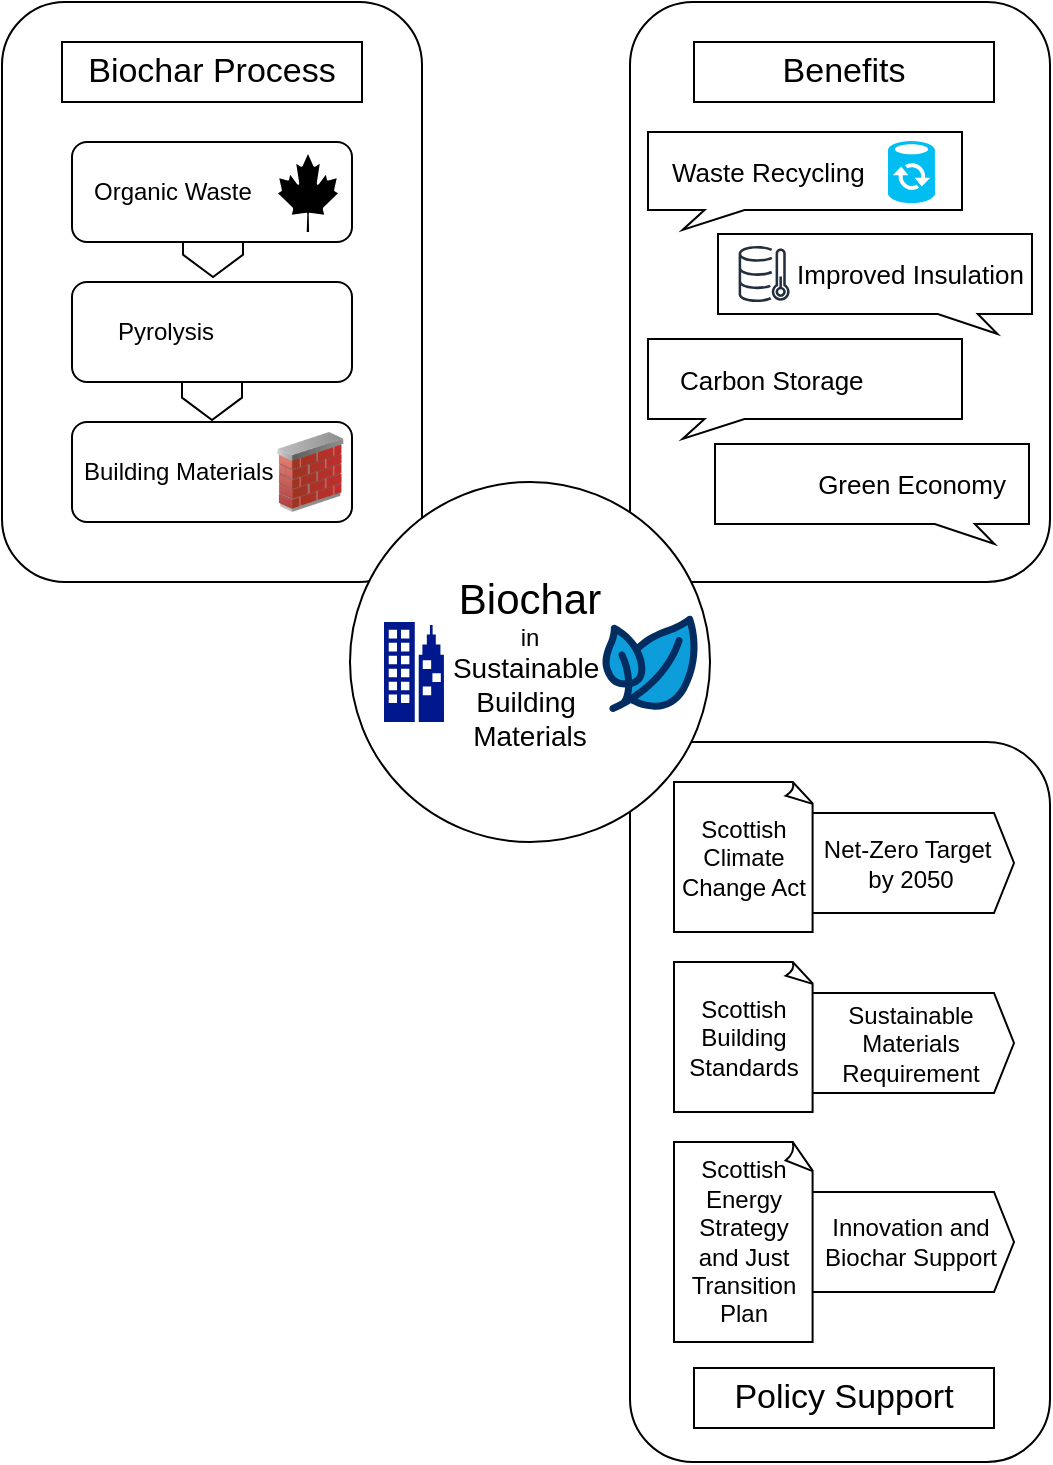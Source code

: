 <mxfile version="24.8.2">
  <diagram name="第 1 页" id="j_30NCowtK4b0P3ELQrv">
    <mxGraphModel dx="1213" dy="770" grid="1" gridSize="10" guides="1" tooltips="1" connect="1" arrows="1" fold="1" page="1" pageScale="1" pageWidth="827" pageHeight="1169" math="0" shadow="0">
      <root>
        <mxCell id="0" />
        <mxCell id="1" parent="0" />
        <mxCell id="CLI4j0MxpltVqXHwyUfP-47" value="" style="rounded=1;whiteSpace=wrap;html=1;" vertex="1" parent="1">
          <mxGeometry x="500" y="420" width="210" height="360" as="geometry" />
        </mxCell>
        <mxCell id="CLI4j0MxpltVqXHwyUfP-18" value="" style="rounded=1;whiteSpace=wrap;html=1;" vertex="1" parent="1">
          <mxGeometry x="500" y="50" width="210" height="290" as="geometry" />
        </mxCell>
        <mxCell id="CLI4j0MxpltVqXHwyUfP-4" value="" style="rounded=1;whiteSpace=wrap;html=1;" vertex="1" parent="1">
          <mxGeometry x="186" y="50" width="210" height="290" as="geometry" />
        </mxCell>
        <mxCell id="CLI4j0MxpltVqXHwyUfP-1" value="&lt;font style=&quot;font-size: 21px;&quot;&gt;Biochar&lt;/font&gt;&lt;div&gt;in&lt;/div&gt;&lt;div&gt;&lt;font style=&quot;font-size: 14px;&quot;&gt;Sustainable&amp;nbsp;&lt;/font&gt;&lt;/div&gt;&lt;div&gt;&lt;font style=&quot;font-size: 14px;&quot;&gt;Building&amp;nbsp;&lt;/font&gt;&lt;/div&gt;&lt;div&gt;&lt;font style=&quot;font-size: 14px;&quot;&gt;Materials&lt;/font&gt;&lt;/div&gt;" style="ellipse;whiteSpace=wrap;html=1;aspect=fixed;" vertex="1" parent="1">
          <mxGeometry x="360" y="290" width="180" height="180" as="geometry" />
        </mxCell>
        <mxCell id="CLI4j0MxpltVqXHwyUfP-21" value="&lt;font style=&quot;font-size: 17px;&quot;&gt;Benefits&lt;/font&gt;" style="rounded=0;whiteSpace=wrap;html=1;" vertex="1" parent="1">
          <mxGeometry x="532" y="70" width="150" height="30" as="geometry" />
        </mxCell>
        <mxCell id="CLI4j0MxpltVqXHwyUfP-17" value="" style="html=1;shadow=0;dashed=0;align=center;verticalAlign=middle;shape=mxgraph.arrows2.arrow;dy=0;dx=11.17;notch=0;rotation=90;" vertex="1" parent="1">
          <mxGeometry x="279" y="232" width="24" height="30" as="geometry" />
        </mxCell>
        <mxCell id="CLI4j0MxpltVqXHwyUfP-16" value="" style="html=1;shadow=0;dashed=0;align=center;verticalAlign=middle;shape=mxgraph.arrows2.arrow;dy=0;dx=11.17;notch=0;rotation=90;" vertex="1" parent="1">
          <mxGeometry x="282.5" y="163.5" width="18" height="30" as="geometry" />
        </mxCell>
        <mxCell id="CLI4j0MxpltVqXHwyUfP-2" value="" style="sketch=0;aspect=fixed;pointerEvents=1;shadow=0;dashed=0;html=1;strokeColor=none;labelPosition=center;verticalLabelPosition=bottom;verticalAlign=top;align=center;fillColor=#00188D;shape=mxgraph.azure.enterprise" vertex="1" parent="1">
          <mxGeometry x="377" y="360" width="30" height="50" as="geometry" />
        </mxCell>
        <mxCell id="CLI4j0MxpltVqXHwyUfP-3" value="" style="verticalLabelPosition=bottom;aspect=fixed;html=1;shape=mxgraph.salesforce.sustainability;" vertex="1" parent="1">
          <mxGeometry x="485" y="356" width="50" height="50" as="geometry" />
        </mxCell>
        <mxCell id="CLI4j0MxpltVqXHwyUfP-5" value="&lt;font style=&quot;font-size: 17px;&quot;&gt;Biochar Process&lt;/font&gt;" style="rounded=0;whiteSpace=wrap;html=1;" vertex="1" parent="1">
          <mxGeometry x="216" y="70" width="150" height="30" as="geometry" />
        </mxCell>
        <mxCell id="CLI4j0MxpltVqXHwyUfP-6" value="Organic Waste" style="rounded=1;whiteSpace=wrap;html=1;align=left;spacingLeft=9;" vertex="1" parent="1">
          <mxGeometry x="221" y="120" width="140" height="50" as="geometry" />
        </mxCell>
        <mxCell id="CLI4j0MxpltVqXHwyUfP-7" value="" style="shape=mxgraph.signs.nature.maple_leaf;html=1;pointerEvents=1;fillColor=#000000;strokeColor=none;verticalLabelPosition=bottom;verticalAlign=top;align=center;" vertex="1" parent="1">
          <mxGeometry x="324" y="126" width="30" height="39" as="geometry" />
        </mxCell>
        <mxCell id="CLI4j0MxpltVqXHwyUfP-8" value="Pyrolysis" style="rounded=1;whiteSpace=wrap;html=1;align=left;spacingLeft=21;" vertex="1" parent="1">
          <mxGeometry x="221" y="190" width="140" height="50" as="geometry" />
        </mxCell>
        <mxCell id="CLI4j0MxpltVqXHwyUfP-10" value="" style="shape=image;html=1;verticalAlign=top;verticalLabelPosition=bottom;labelBackgroundColor=#ffffff;imageAspect=0;aspect=fixed;image=https://cdn2.iconfinder.com/data/icons/circle-icons-1/64/flame-128.png" vertex="1" parent="1">
          <mxGeometry x="319.5" y="195.5" width="39" height="39" as="geometry" />
        </mxCell>
        <mxCell id="CLI4j0MxpltVqXHwyUfP-11" value="Building Materials" style="rounded=1;whiteSpace=wrap;html=1;align=left;spacingLeft=4;" vertex="1" parent="1">
          <mxGeometry x="221" y="260" width="140" height="50" as="geometry" />
        </mxCell>
        <mxCell id="CLI4j0MxpltVqXHwyUfP-9" value="" style="image;html=1;image=img/lib/clip_art/networking/Firewall_02_128x128.png" vertex="1" parent="1">
          <mxGeometry x="319.5" y="265" width="41.5" height="40" as="geometry" />
        </mxCell>
        <mxCell id="CLI4j0MxpltVqXHwyUfP-32" value="&lt;span style=&quot;font-size: 13px;&quot;&gt;Carbon Storage&lt;/span&gt;" style="shape=callout;whiteSpace=wrap;html=1;perimeter=calloutPerimeter;position2=0.11;size=10;position=0.18;align=left;spacingLeft=14;fontSize=13;" vertex="1" parent="1">
          <mxGeometry x="509" y="218.5" width="157" height="50" as="geometry" />
        </mxCell>
        <mxCell id="CLI4j0MxpltVqXHwyUfP-29" value="" style="shape=image;html=1;verticalAlign=top;verticalLabelPosition=bottom;labelBackgroundColor=#ffffff;imageAspect=0;aspect=fixed;image=https://cdn4.iconfinder.com/data/icons/free-glyph-christmas-icons/24/Christmas_Tree-128.png" vertex="1" parent="1">
          <mxGeometry x="623" y="221" width="33" height="33" as="geometry" />
        </mxCell>
        <mxCell id="CLI4j0MxpltVqXHwyUfP-34" value="Waste Recycling" style="shape=callout;whiteSpace=wrap;html=1;perimeter=calloutPerimeter;position2=0.11;size=10;position=0.18;align=left;spacingLeft=10;fontSize=13;" vertex="1" parent="1">
          <mxGeometry x="509" y="115" width="157" height="49" as="geometry" />
        </mxCell>
        <mxCell id="CLI4j0MxpltVqXHwyUfP-36" value="" style="verticalLabelPosition=bottom;html=1;verticalAlign=top;align=center;strokeColor=none;fillColor=#00BEF2;shape=mxgraph.azure.sql_datasync;" vertex="1" parent="1">
          <mxGeometry x="629" y="119.5" width="23.5" height="31" as="geometry" />
        </mxCell>
        <mxCell id="CLI4j0MxpltVqXHwyUfP-38" value="Improved Insulation" style="shape=callout;whiteSpace=wrap;html=1;perimeter=calloutPerimeter;position2=0.89;size=10;position=0.7;align=right;spacingLeft=0;fontSize=13;base=20;spacingRight=2;" vertex="1" parent="1">
          <mxGeometry x="544" y="166" width="157" height="50" as="geometry" />
        </mxCell>
        <mxCell id="CLI4j0MxpltVqXHwyUfP-40" value="" style="sketch=0;outlineConnect=0;fontColor=#232F3E;gradientColor=none;fillColor=#232F3D;strokeColor=none;dashed=0;verticalLabelPosition=bottom;verticalAlign=top;align=center;html=1;fontSize=12;fontStyle=0;aspect=fixed;pointerEvents=1;shape=mxgraph.aws4.cold_storage;" vertex="1" parent="1">
          <mxGeometry x="554.31" y="172" width="25.49" height="28" as="geometry" />
        </mxCell>
        <mxCell id="CLI4j0MxpltVqXHwyUfP-41" value="Green Economy" style="shape=callout;whiteSpace=wrap;html=1;perimeter=calloutPerimeter;position2=0.89;size=10;position=0.7;align=right;spacingLeft=0;fontSize=13;base=20;spacingRight=10;" vertex="1" parent="1">
          <mxGeometry x="542.5" y="271" width="157" height="50" as="geometry" />
        </mxCell>
        <mxCell id="CLI4j0MxpltVqXHwyUfP-45" value="" style="shape=image;html=1;verticalAlign=top;verticalLabelPosition=bottom;labelBackgroundColor=#ffffff;imageAspect=0;aspect=fixed;image=https://cdn1.iconfinder.com/data/icons/unicons-line-vol-1/24/bitcoin-128.png" vertex="1" parent="1">
          <mxGeometry x="550.55" y="277" width="33" height="33" as="geometry" />
        </mxCell>
        <mxCell id="CLI4j0MxpltVqXHwyUfP-48" value="&lt;font style=&quot;font-size: 17px;&quot;&gt;Policy Support&lt;/font&gt;" style="rounded=0;whiteSpace=wrap;html=1;" vertex="1" parent="1">
          <mxGeometry x="532" y="733" width="150" height="30" as="geometry" />
        </mxCell>
        <mxCell id="CLI4j0MxpltVqXHwyUfP-61" value="&lt;span style=&quot;text-wrap-mode: wrap;&quot;&gt;Net-Zero Target&amp;nbsp;&lt;/span&gt;&lt;div&gt;&lt;span style=&quot;text-wrap-mode: wrap;&quot;&gt;by 2050&lt;/span&gt;&lt;/div&gt;" style="html=1;shadow=0;dashed=0;align=center;verticalAlign=middle;shape=mxgraph.arrows2.arrow;dy=0;dx=10;notch=0;whiteSpace=wrap;" vertex="1" parent="1">
          <mxGeometry x="587.5" y="455.5" width="104.5" height="50" as="geometry" />
        </mxCell>
        <mxCell id="CLI4j0MxpltVqXHwyUfP-57" value="Scottish Climate Change Act" style="whiteSpace=wrap;html=1;shape=mxgraph.basic.document" vertex="1" parent="1">
          <mxGeometry x="522" y="440" width="70" height="75" as="geometry" />
        </mxCell>
        <mxCell id="CLI4j0MxpltVqXHwyUfP-62" value="Sustainable Materials Requirement" style="html=1;shadow=0;dashed=0;align=center;verticalAlign=middle;shape=mxgraph.arrows2.arrow;dy=0;dx=10;notch=0;whiteSpace=wrap;" vertex="1" parent="1">
          <mxGeometry x="587.5" y="545.5" width="104.5" height="50" as="geometry" />
        </mxCell>
        <mxCell id="CLI4j0MxpltVqXHwyUfP-63" value="Scottish Building Standards" style="whiteSpace=wrap;html=1;shape=mxgraph.basic.document" vertex="1" parent="1">
          <mxGeometry x="522" y="530" width="70" height="75" as="geometry" />
        </mxCell>
        <mxCell id="CLI4j0MxpltVqXHwyUfP-64" value="Innovation and Biochar Support" style="html=1;shadow=0;dashed=0;align=center;verticalAlign=middle;shape=mxgraph.arrows2.arrow;dy=0;dx=10;notch=0;whiteSpace=wrap;" vertex="1" parent="1">
          <mxGeometry x="587.5" y="645" width="104.5" height="50" as="geometry" />
        </mxCell>
        <mxCell id="CLI4j0MxpltVqXHwyUfP-65" value="Scottish Energy Strategy and Just Transition Plan" style="whiteSpace=wrap;html=1;shape=mxgraph.basic.document" vertex="1" parent="1">
          <mxGeometry x="522" y="620" width="70" height="100" as="geometry" />
        </mxCell>
        <mxCell id="CLI4j0MxpltVqXHwyUfP-75" value="" style="shape=image;html=1;verticalAlign=top;verticalLabelPosition=bottom;labelBackgroundColor=#ffffff;imageAspect=0;aspect=fixed;image=https://cdn2.iconfinder.com/data/icons/flags_gosquared/64/Scotland_flat.png" vertex="1" parent="1">
          <mxGeometry x="583.55" y="495" width="35" height="35" as="geometry" />
        </mxCell>
        <mxCell id="CLI4j0MxpltVqXHwyUfP-76" value="" style="shape=image;html=1;verticalAlign=top;verticalLabelPosition=bottom;labelBackgroundColor=#ffffff;imageAspect=0;aspect=fixed;image=https://cdn2.iconfinder.com/data/icons/flags_gosquared/64/Scotland_flat.png" vertex="1" parent="1">
          <mxGeometry x="583.55" y="585" width="35" height="35" as="geometry" />
        </mxCell>
        <mxCell id="CLI4j0MxpltVqXHwyUfP-77" value="" style="shape=image;html=1;verticalAlign=top;verticalLabelPosition=bottom;labelBackgroundColor=#ffffff;imageAspect=0;aspect=fixed;image=https://cdn2.iconfinder.com/data/icons/flags_gosquared/64/Scotland_flat.png" vertex="1" parent="1">
          <mxGeometry x="583.55" y="685" width="35" height="35" as="geometry" />
        </mxCell>
      </root>
    </mxGraphModel>
  </diagram>
</mxfile>
